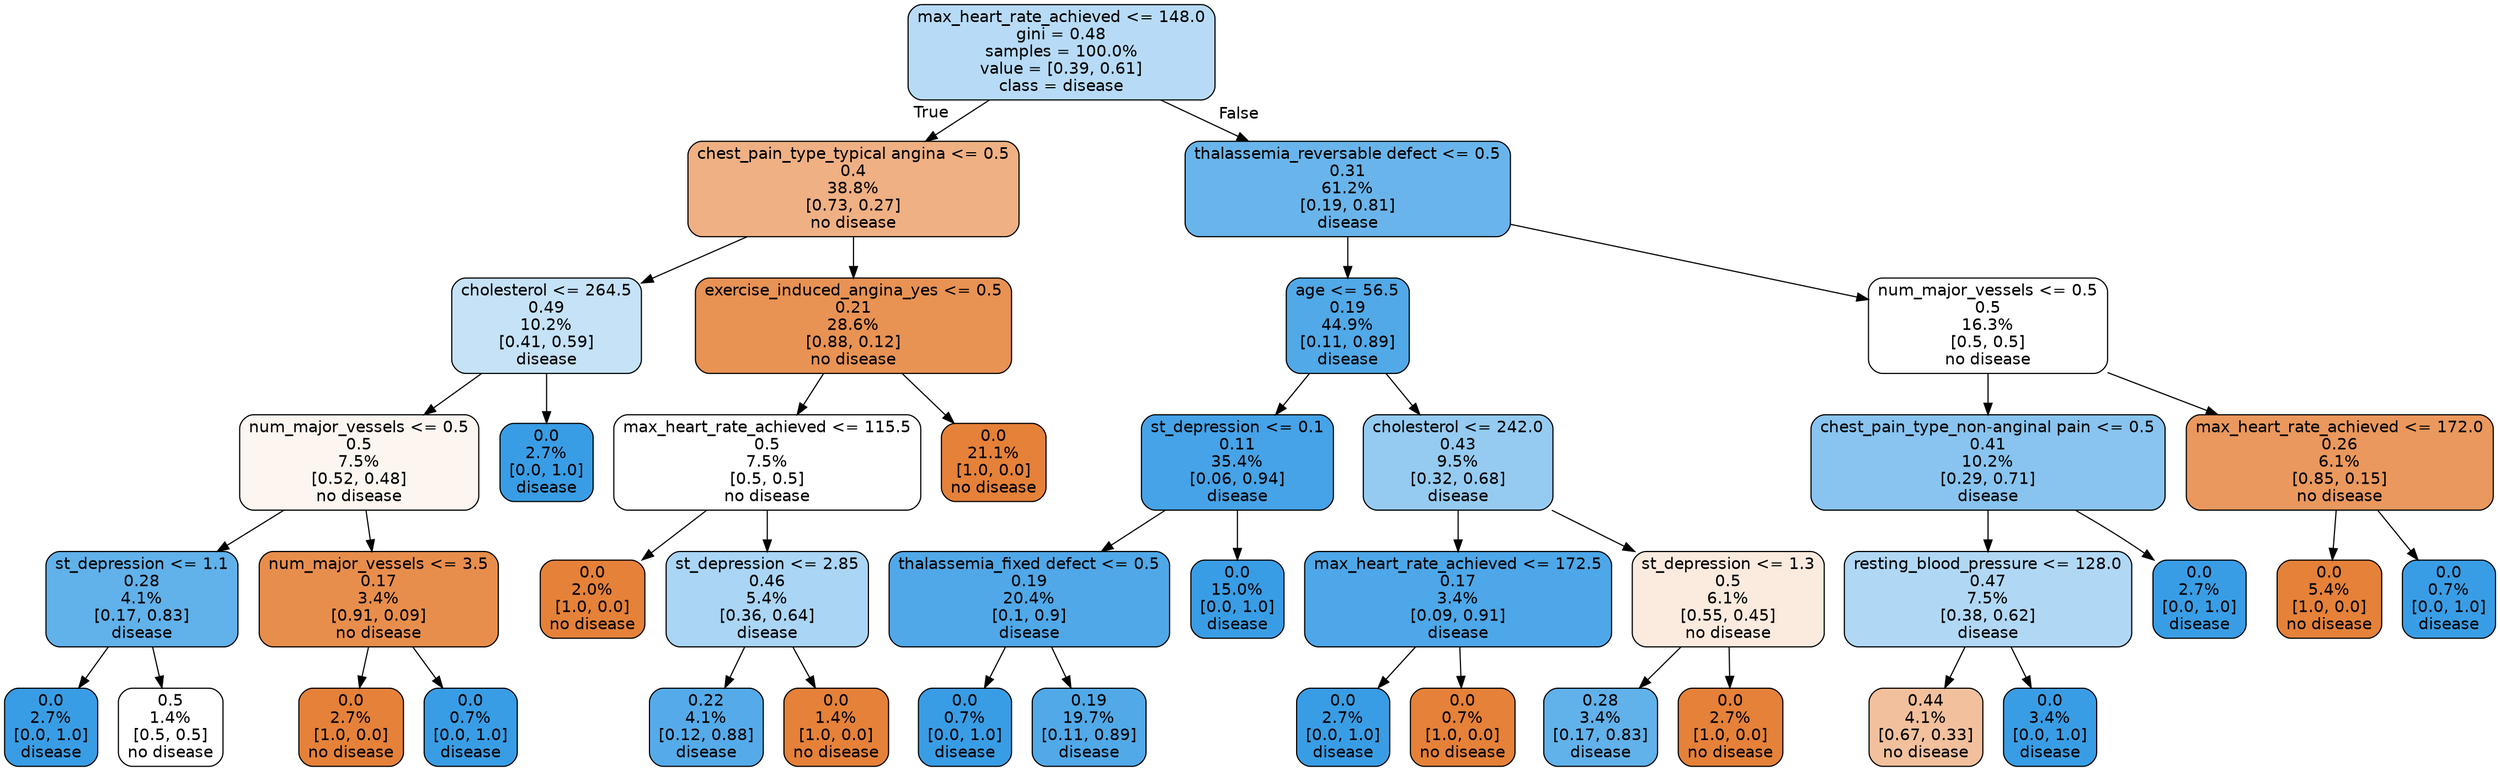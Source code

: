 digraph Tree {
node [shape=box, style="filled, rounded", color="black", fontname=helvetica] ;
edge [fontname=helvetica] ;
0 [label="max_heart_rate_achieved <= 148.0\ngini = 0.48\nsamples = 100.0%\nvalue = [0.39, 0.61]\nclass = disease", fillcolor="#b7dbf6"] ;
1 [label="chest_pain_type_typical angina <= 0.5\n0.4\n38.8%\n[0.73, 0.27]\nno disease", fillcolor="#efb083"] ;
0 -> 1 [labeldistance=2.5, labelangle=45, headlabel="True"] ;
2 [label="cholesterol <= 264.5\n0.49\n10.2%\n[0.41, 0.59]\ndisease", fillcolor="#c5e2f7"] ;
1 -> 2 ;
3 [label="num_major_vessels <= 0.5\n0.5\n7.5%\n[0.52, 0.48]\nno disease", fillcolor="#fdf5ef"] ;
2 -> 3 ;
4 [label="st_depression <= 1.1\n0.28\n4.1%\n[0.17, 0.83]\ndisease", fillcolor="#61b1ea"] ;
3 -> 4 ;
5 [label="0.0\n2.7%\n[0.0, 1.0]\ndisease", fillcolor="#399de5"] ;
4 -> 5 ;
6 [label="0.5\n1.4%\n[0.5, 0.5]\nno disease", fillcolor="#ffffff"] ;
4 -> 6 ;
7 [label="num_major_vessels <= 3.5\n0.17\n3.4%\n[0.91, 0.09]\nno disease", fillcolor="#e88e4d"] ;
3 -> 7 ;
8 [label="0.0\n2.7%\n[1.0, 0.0]\nno disease", fillcolor="#e58139"] ;
7 -> 8 ;
9 [label="0.0\n0.7%\n[0.0, 1.0]\ndisease", fillcolor="#399de5"] ;
7 -> 9 ;
10 [label="0.0\n2.7%\n[0.0, 1.0]\ndisease", fillcolor="#399de5"] ;
2 -> 10 ;
11 [label="exercise_induced_angina_yes <= 0.5\n0.21\n28.6%\n[0.88, 0.12]\nno disease", fillcolor="#e89254"] ;
1 -> 11 ;
12 [label="max_heart_rate_achieved <= 115.5\n0.5\n7.5%\n[0.5, 0.5]\nno disease", fillcolor="#ffffff"] ;
11 -> 12 ;
13 [label="0.0\n2.0%\n[1.0, 0.0]\nno disease", fillcolor="#e58139"] ;
12 -> 13 ;
14 [label="st_depression <= 2.85\n0.46\n5.4%\n[0.36, 0.64]\ndisease", fillcolor="#aad5f4"] ;
12 -> 14 ;
15 [label="0.22\n4.1%\n[0.12, 0.88]\ndisease", fillcolor="#55abe9"] ;
14 -> 15 ;
16 [label="0.0\n1.4%\n[1.0, 0.0]\nno disease", fillcolor="#e58139"] ;
14 -> 16 ;
17 [label="0.0\n21.1%\n[1.0, 0.0]\nno disease", fillcolor="#e58139"] ;
11 -> 17 ;
18 [label="thalassemia_reversable defect <= 0.5\n0.31\n61.2%\n[0.19, 0.81]\ndisease", fillcolor="#69b5eb"] ;
0 -> 18 [labeldistance=2.5, labelangle=-45, headlabel="False"] ;
19 [label="age <= 56.5\n0.19\n44.9%\n[0.11, 0.89]\ndisease", fillcolor="#51a9e8"] ;
18 -> 19 ;
20 [label="st_depression <= 0.1\n0.11\n35.4%\n[0.06, 0.94]\ndisease", fillcolor="#46a3e7"] ;
19 -> 20 ;
21 [label="thalassemia_fixed defect <= 0.5\n0.19\n20.4%\n[0.1, 0.9]\ndisease", fillcolor="#50a8e8"] ;
20 -> 21 ;
22 [label="0.0\n0.7%\n[0.0, 1.0]\ndisease", fillcolor="#399de5"] ;
21 -> 22 ;
23 [label="0.19\n19.7%\n[0.11, 0.89]\ndisease", fillcolor="#51a9e8"] ;
21 -> 23 ;
24 [label="0.0\n15.0%\n[0.0, 1.0]\ndisease", fillcolor="#399de5"] ;
20 -> 24 ;
25 [label="cholesterol <= 242.0\n0.43\n9.5%\n[0.32, 0.68]\ndisease", fillcolor="#95cbf1"] ;
19 -> 25 ;
26 [label="max_heart_rate_achieved <= 172.5\n0.17\n3.4%\n[0.09, 0.91]\ndisease", fillcolor="#4da7e8"] ;
25 -> 26 ;
27 [label="0.0\n2.7%\n[0.0, 1.0]\ndisease", fillcolor="#399de5"] ;
26 -> 27 ;
28 [label="0.0\n0.7%\n[1.0, 0.0]\nno disease", fillcolor="#e58139"] ;
26 -> 28 ;
29 [label="st_depression <= 1.3\n0.5\n6.1%\n[0.55, 0.45]\nno disease", fillcolor="#fbeade"] ;
25 -> 29 ;
30 [label="0.28\n3.4%\n[0.17, 0.83]\ndisease", fillcolor="#61b1ea"] ;
29 -> 30 ;
31 [label="0.0\n2.7%\n[1.0, 0.0]\nno disease", fillcolor="#e58139"] ;
29 -> 31 ;
32 [label="num_major_vessels <= 0.5\n0.5\n16.3%\n[0.5, 0.5]\nno disease", fillcolor="#ffffff"] ;
18 -> 32 ;
33 [label="chest_pain_type_non-anginal pain <= 0.5\n0.41\n10.2%\n[0.29, 0.71]\ndisease", fillcolor="#88c4ef"] ;
32 -> 33 ;
34 [label="resting_blood_pressure <= 128.0\n0.47\n7.5%\n[0.38, 0.62]\ndisease", fillcolor="#b0d8f5"] ;
33 -> 34 ;
35 [label="0.44\n4.1%\n[0.67, 0.33]\nno disease", fillcolor="#f2c09c"] ;
34 -> 35 ;
36 [label="0.0\n3.4%\n[0.0, 1.0]\ndisease", fillcolor="#399de5"] ;
34 -> 36 ;
37 [label="0.0\n2.7%\n[0.0, 1.0]\ndisease", fillcolor="#399de5"] ;
33 -> 37 ;
38 [label="max_heart_rate_achieved <= 172.0\n0.26\n6.1%\n[0.85, 0.15]\nno disease", fillcolor="#ea985d"] ;
32 -> 38 ;
39 [label="0.0\n5.4%\n[1.0, 0.0]\nno disease", fillcolor="#e58139"] ;
38 -> 39 ;
40 [label="0.0\n0.7%\n[0.0, 1.0]\ndisease", fillcolor="#399de5"] ;
38 -> 40 ;
}